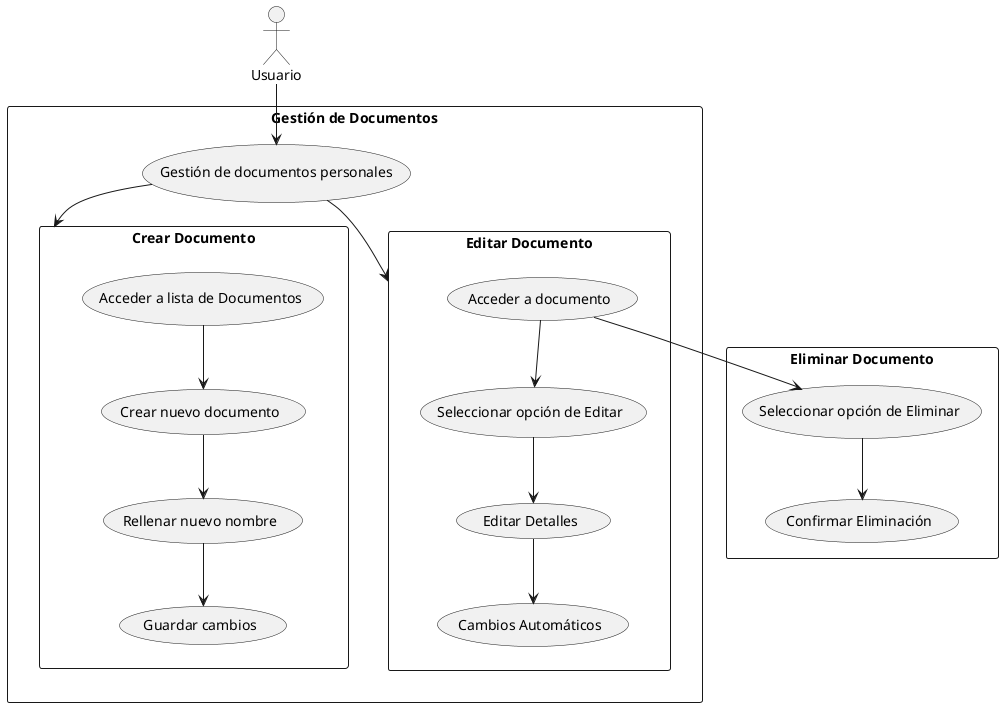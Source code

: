 @startuml
actor Usuario


rectangle "Gestión de Documentos" {
    Usuario --> (Gestión de documentos personales)
    (Gestión de documentos personales) --> (Crear Documento)
    (Gestión de documentos personales) --> (Editar Documento)
}

rectangle "Crear Documento" {
    (Acceder a lista de Documentos) --> (Crear nuevo documento)
    (Crear nuevo documento) --> (Rellenar nuevo nombre)
    (Rellenar nuevo nombre) --> (Guardar cambios)
}

rectangle "Editar Documento" {

    (Acceder a documento) --> (Seleccionar opción de Editar)
    (Seleccionar opción de Editar) --> (Editar Detalles)
    (Editar Detalles) --> (Cambios Automáticos)
}

rectangle "Eliminar Documento" {

    (Acceder a documento) --> (Seleccionar opción de Eliminar)
    (Seleccionar opción de Eliminar) --> (Confirmar Eliminación)
}

@enduml
